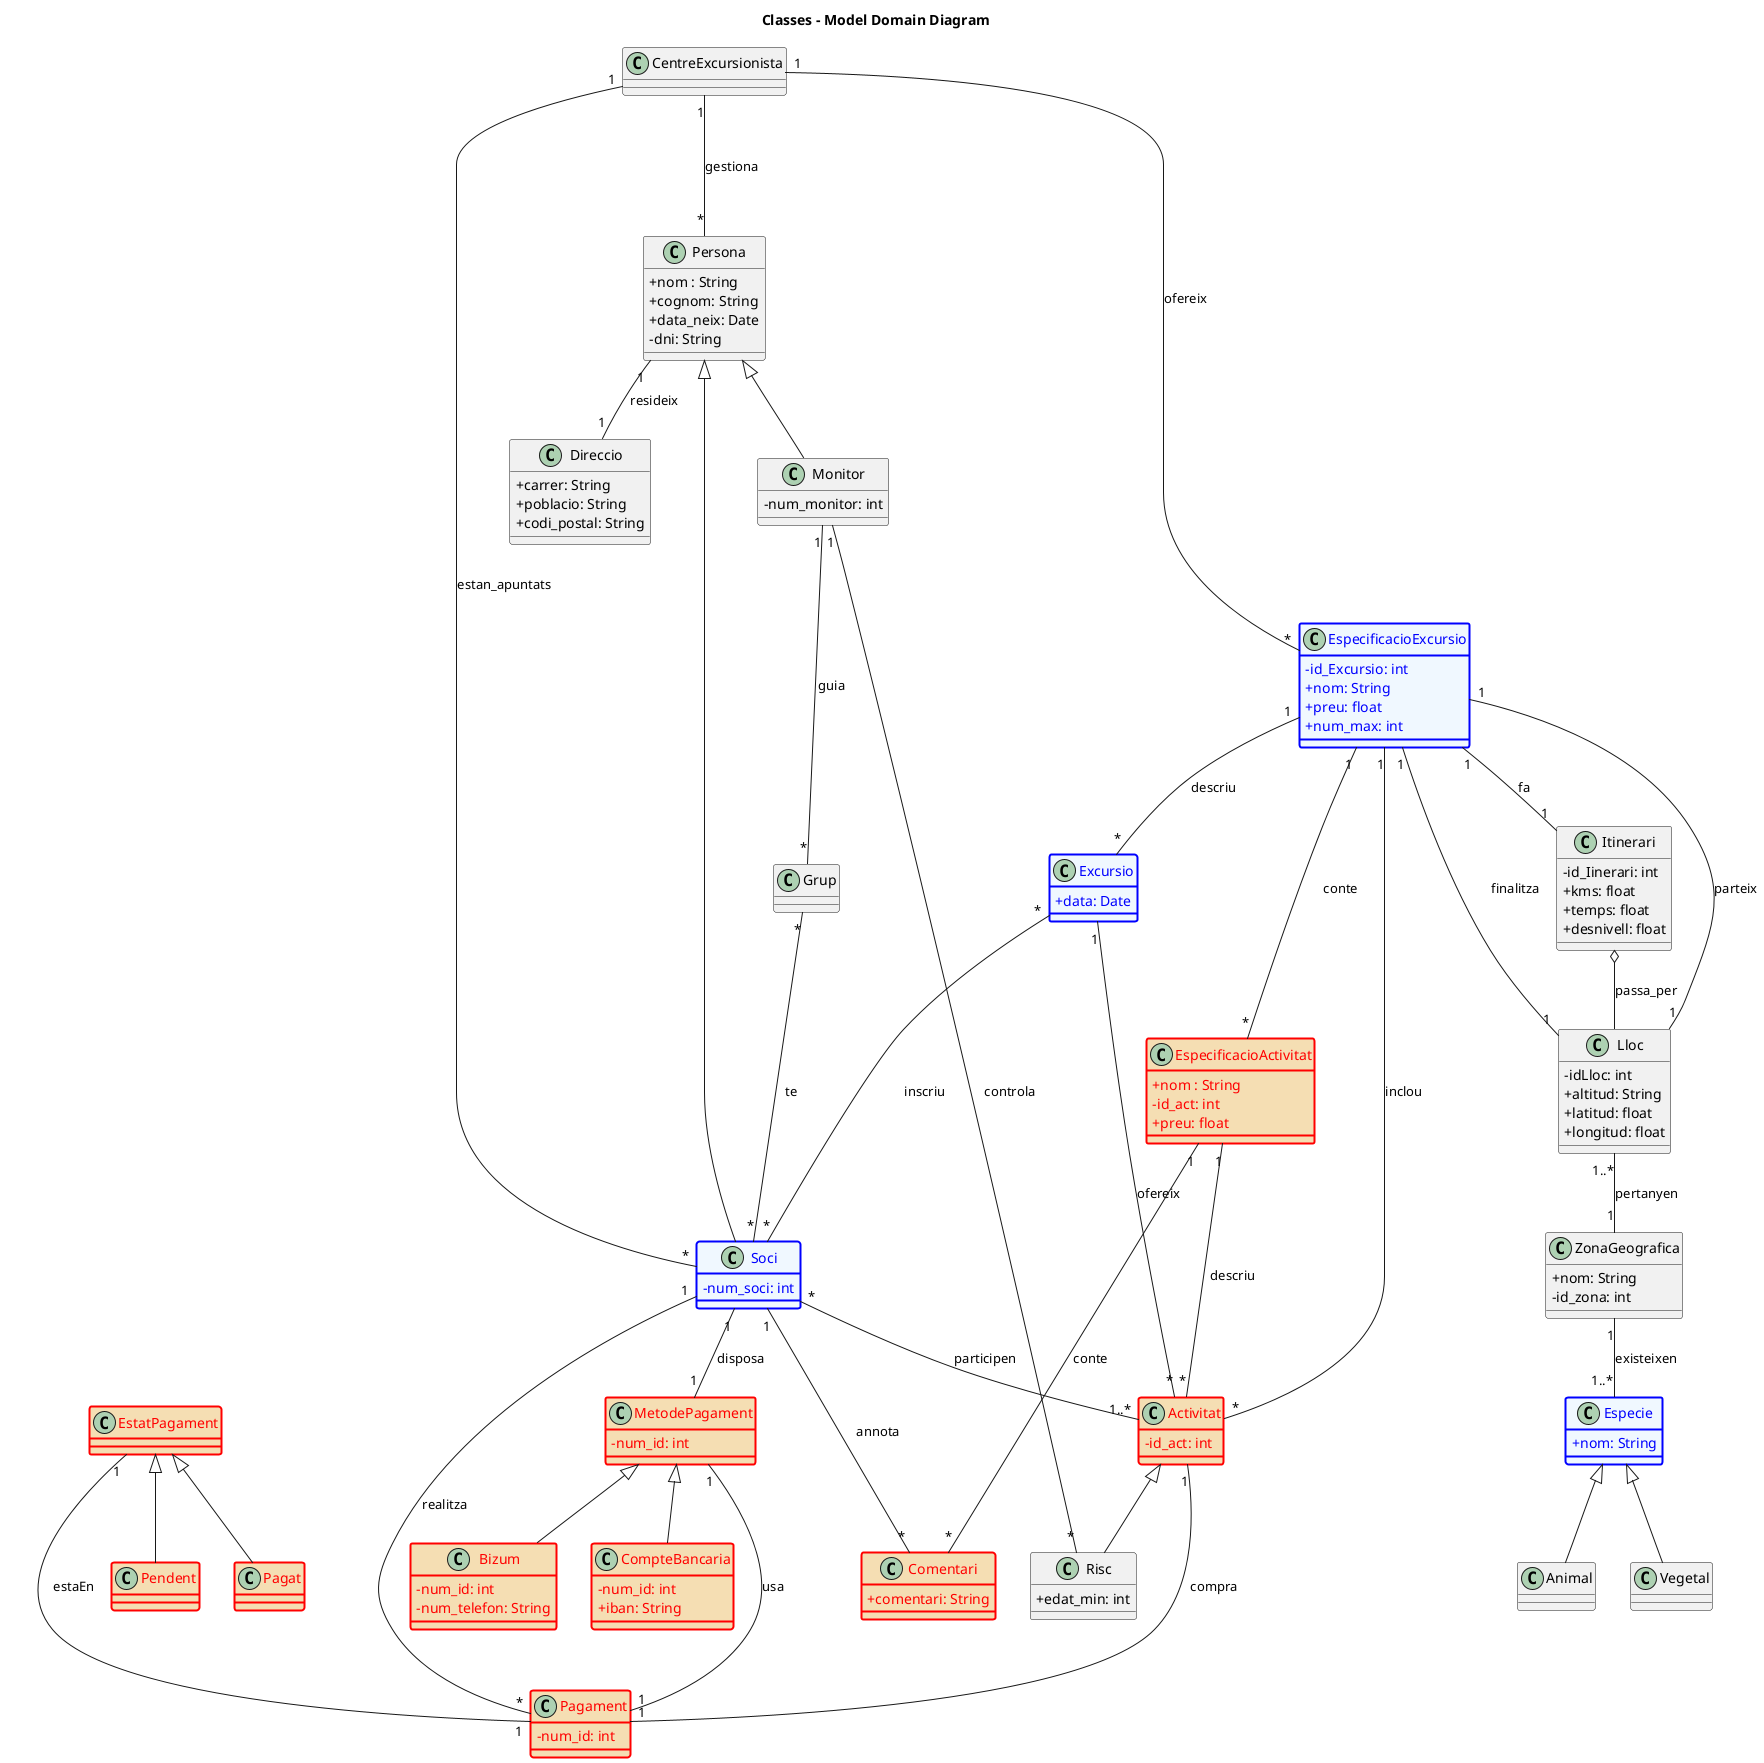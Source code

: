 
@startuml
skinparam classAttributeIconSize 0
title Classes - Model Domain Diagram

Activitat <|-- Risc
Persona <|-- Monitor
Persona <|-- Soci
Especie <|-- Animal
Especie <|-- Vegetal
MetodePagament <|-- Bizum
MetodePagament <|-- CompteBancaria
EstatPagament <|-- Pendent
EstatPagament <|-- Pagat

Grup "*" --- "*" Soci: te
Monitor "1" --- "*" Grup: guia

CentreExcursionista "1" --- "*" Soci: estan_apuntats
CentreExcursionista "1"--- "*" EspecificacioExcursio : ofereix
CentreExcursionista "1" --- "*" Persona: gestiona

Excursio "*"---"*" Soci: inscriu
EspecificacioExcursio "1" --- "1" Lloc : parteix
EspecificacioExcursio "1" --- "1" Lloc : finalitza


EspecificacioExcursio "1" -- "*" Excursio : descriu
EspecificacioExcursio "1" -- "*" Activitat : inclou

EspecificacioExcursio "1" -- "1" Itinerari : fa

Excursio "1"---"*" Activitat: ofereix
Itinerari o-- Lloc : passa_per

EspecificacioActivitat "1" --- "*" Activitat: descriu
EspecificacioExcursio "1" --- "*" EspecificacioActivitat: conte

EspecificacioActivitat "1"---"*" Comentari: conte

Soci "*" -- "1..*" Activitat : participen

Soci "1" -- "1" MetodePagament: disposa

Persona "1" -- "1" Direccio : resideix

Lloc "1..*" -- "1" ZonaGeografica : pertanyen

ZonaGeografica "1" -- "1..*" Especie : existeixen

Monitor "1" --- "*" Risc : controla

Soci "1" --- "*" Comentari : annota
EstatPagament "1" --- "1" Pagament : estaEn
Soci "1" --- "*" Pagament : realitza
Activitat "1" --- "1" Pagament : compra
MetodePagament "1" --- "1" Pagament : usa

class CentreExcursionista
class Persona{
+ nom : String
+ cognom: String
+ data_neix: Date
- dni: String
}
class Monitor{
- num_monitor: int
}
class Direccio{
+ carrer: String
+ poblacio: String
+ codi_postal: String
}
class Soci  #aliceblue;line:blue;line.bold;text:blue{
- num_soci: int
}
class EspecificacioExcursio #aliceblue;line:blue;line.bold;text:blue {
- id_Excursio: int
+ nom: String
+ preu: float
+ num_max: int
}
class Excursio  #aliceblue;line:blue;line.bold;text:blue{
+ data: Date
}
class Itinerari {
- id_Iinerari: int
+ kms: float
+ temps: float
+ desnivell: float
}
class Lloc{
- idLloc: int
+ altitud: String
+ latitud: float
+ longitud: float
}
class ZonaGeografica{
+ nom: String
- id_zona: int
}
class MetodePagament #wheat;line:red;line.bold;text:red {
- num_id: int
}
class Bizum #wheat;line:red;line.bold;text:red {
- num_id: int
- num_telefon: String
}
class CompteBancaria #wheat;line:red;line.bold;text:red {
- num_id: int
+ iban: String
}
class EspecificacioActivitat #wheat;line:red;line.bold;text:red {
+ nom : String
- id_act: int
+ preu: float
}
class Activitat #wheat;line:red;line.bold;text:red {
- id_act: int
}
class Especie  #aliceblue;line:blue;line.bold;text:blue{
+ nom: String
}
class Risc{
+ edat_min: int
}
class Animal
class Vegetal
class Comentari #wheat;line:red;line.bold;text:red {
+ comentari: String
}
class Pagament #wheat;line:red;line.bold;text:red {
- num_id: int
}
class EstatPagament #wheat;line:red;line.bold;text:red {}
class Pagat #wheat;line:red;line.bold;text:red {}
class Pendent #wheat;line:red;line.bold;text:red {}
@enduml
